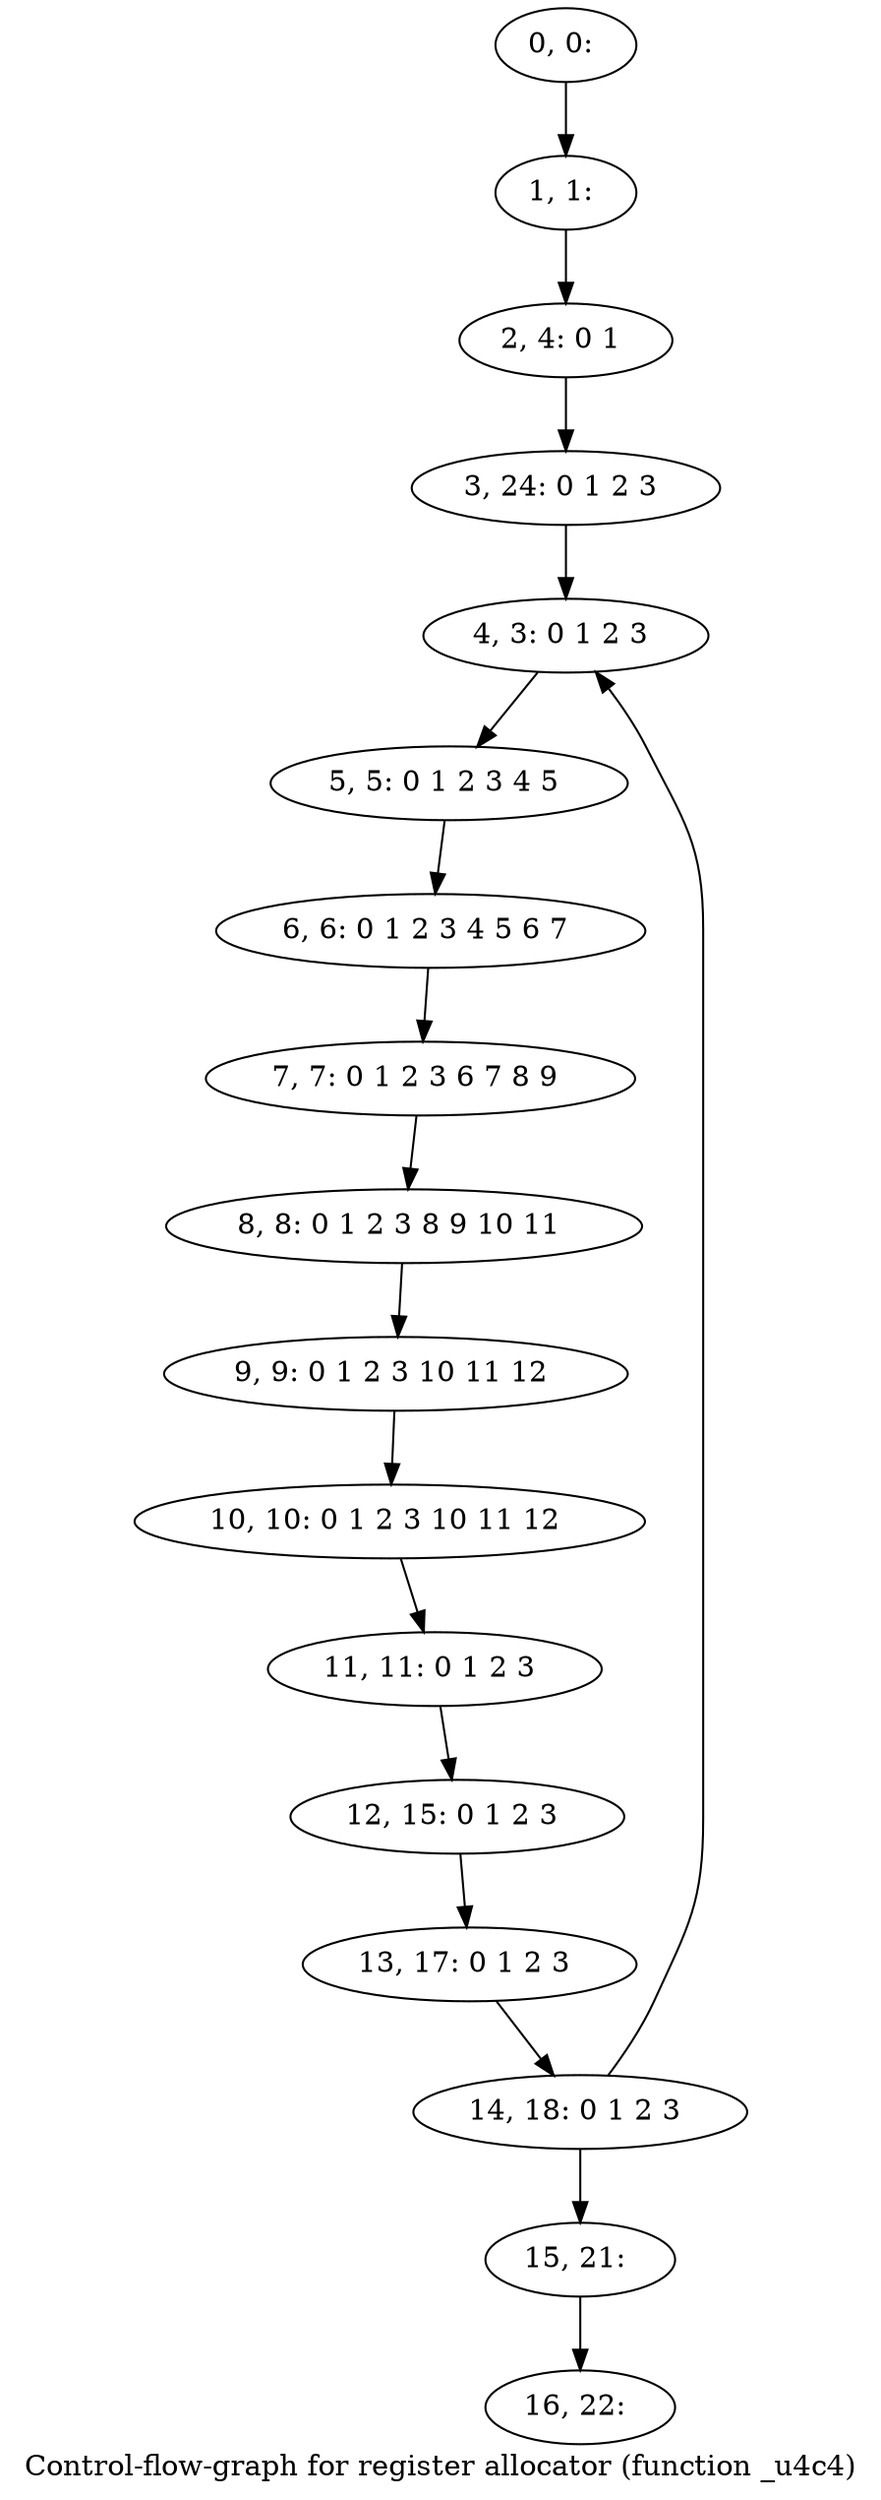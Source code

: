 digraph G {
graph [label="Control-flow-graph for register allocator (function _u4c4)"]
0[label="0, 0: "];
1[label="1, 1: "];
2[label="2, 4: 0 1 "];
3[label="3, 24: 0 1 2 3 "];
4[label="4, 3: 0 1 2 3 "];
5[label="5, 5: 0 1 2 3 4 5 "];
6[label="6, 6: 0 1 2 3 4 5 6 7 "];
7[label="7, 7: 0 1 2 3 6 7 8 9 "];
8[label="8, 8: 0 1 2 3 8 9 10 11 "];
9[label="9, 9: 0 1 2 3 10 11 12 "];
10[label="10, 10: 0 1 2 3 10 11 12 "];
11[label="11, 11: 0 1 2 3 "];
12[label="12, 15: 0 1 2 3 "];
13[label="13, 17: 0 1 2 3 "];
14[label="14, 18: 0 1 2 3 "];
15[label="15, 21: "];
16[label="16, 22: "];
0->1 ;
1->2 ;
2->3 ;
3->4 ;
4->5 ;
5->6 ;
6->7 ;
7->8 ;
8->9 ;
9->10 ;
10->11 ;
11->12 ;
12->13 ;
13->14 ;
14->15 ;
14->4 ;
15->16 ;
}

